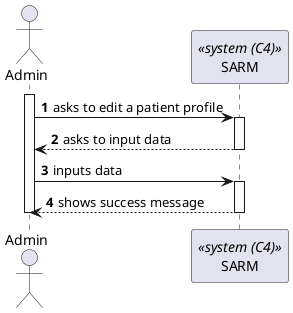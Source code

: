 @startuml process-view
autonumber

actor "Admin" as Admin
participant SARM as "SARM" <<system (C4)>>

activate Admin
    Admin -> SARM : asks to edit a patient profile
    activate SARM
        SARM --> Admin : asks to input data
    deactivate SARM
    Admin -> SARM : inputs data
    activate SARM 
        SARM --> Admin: shows success message
    deactivate SARM
deactivate Admin

@enduml